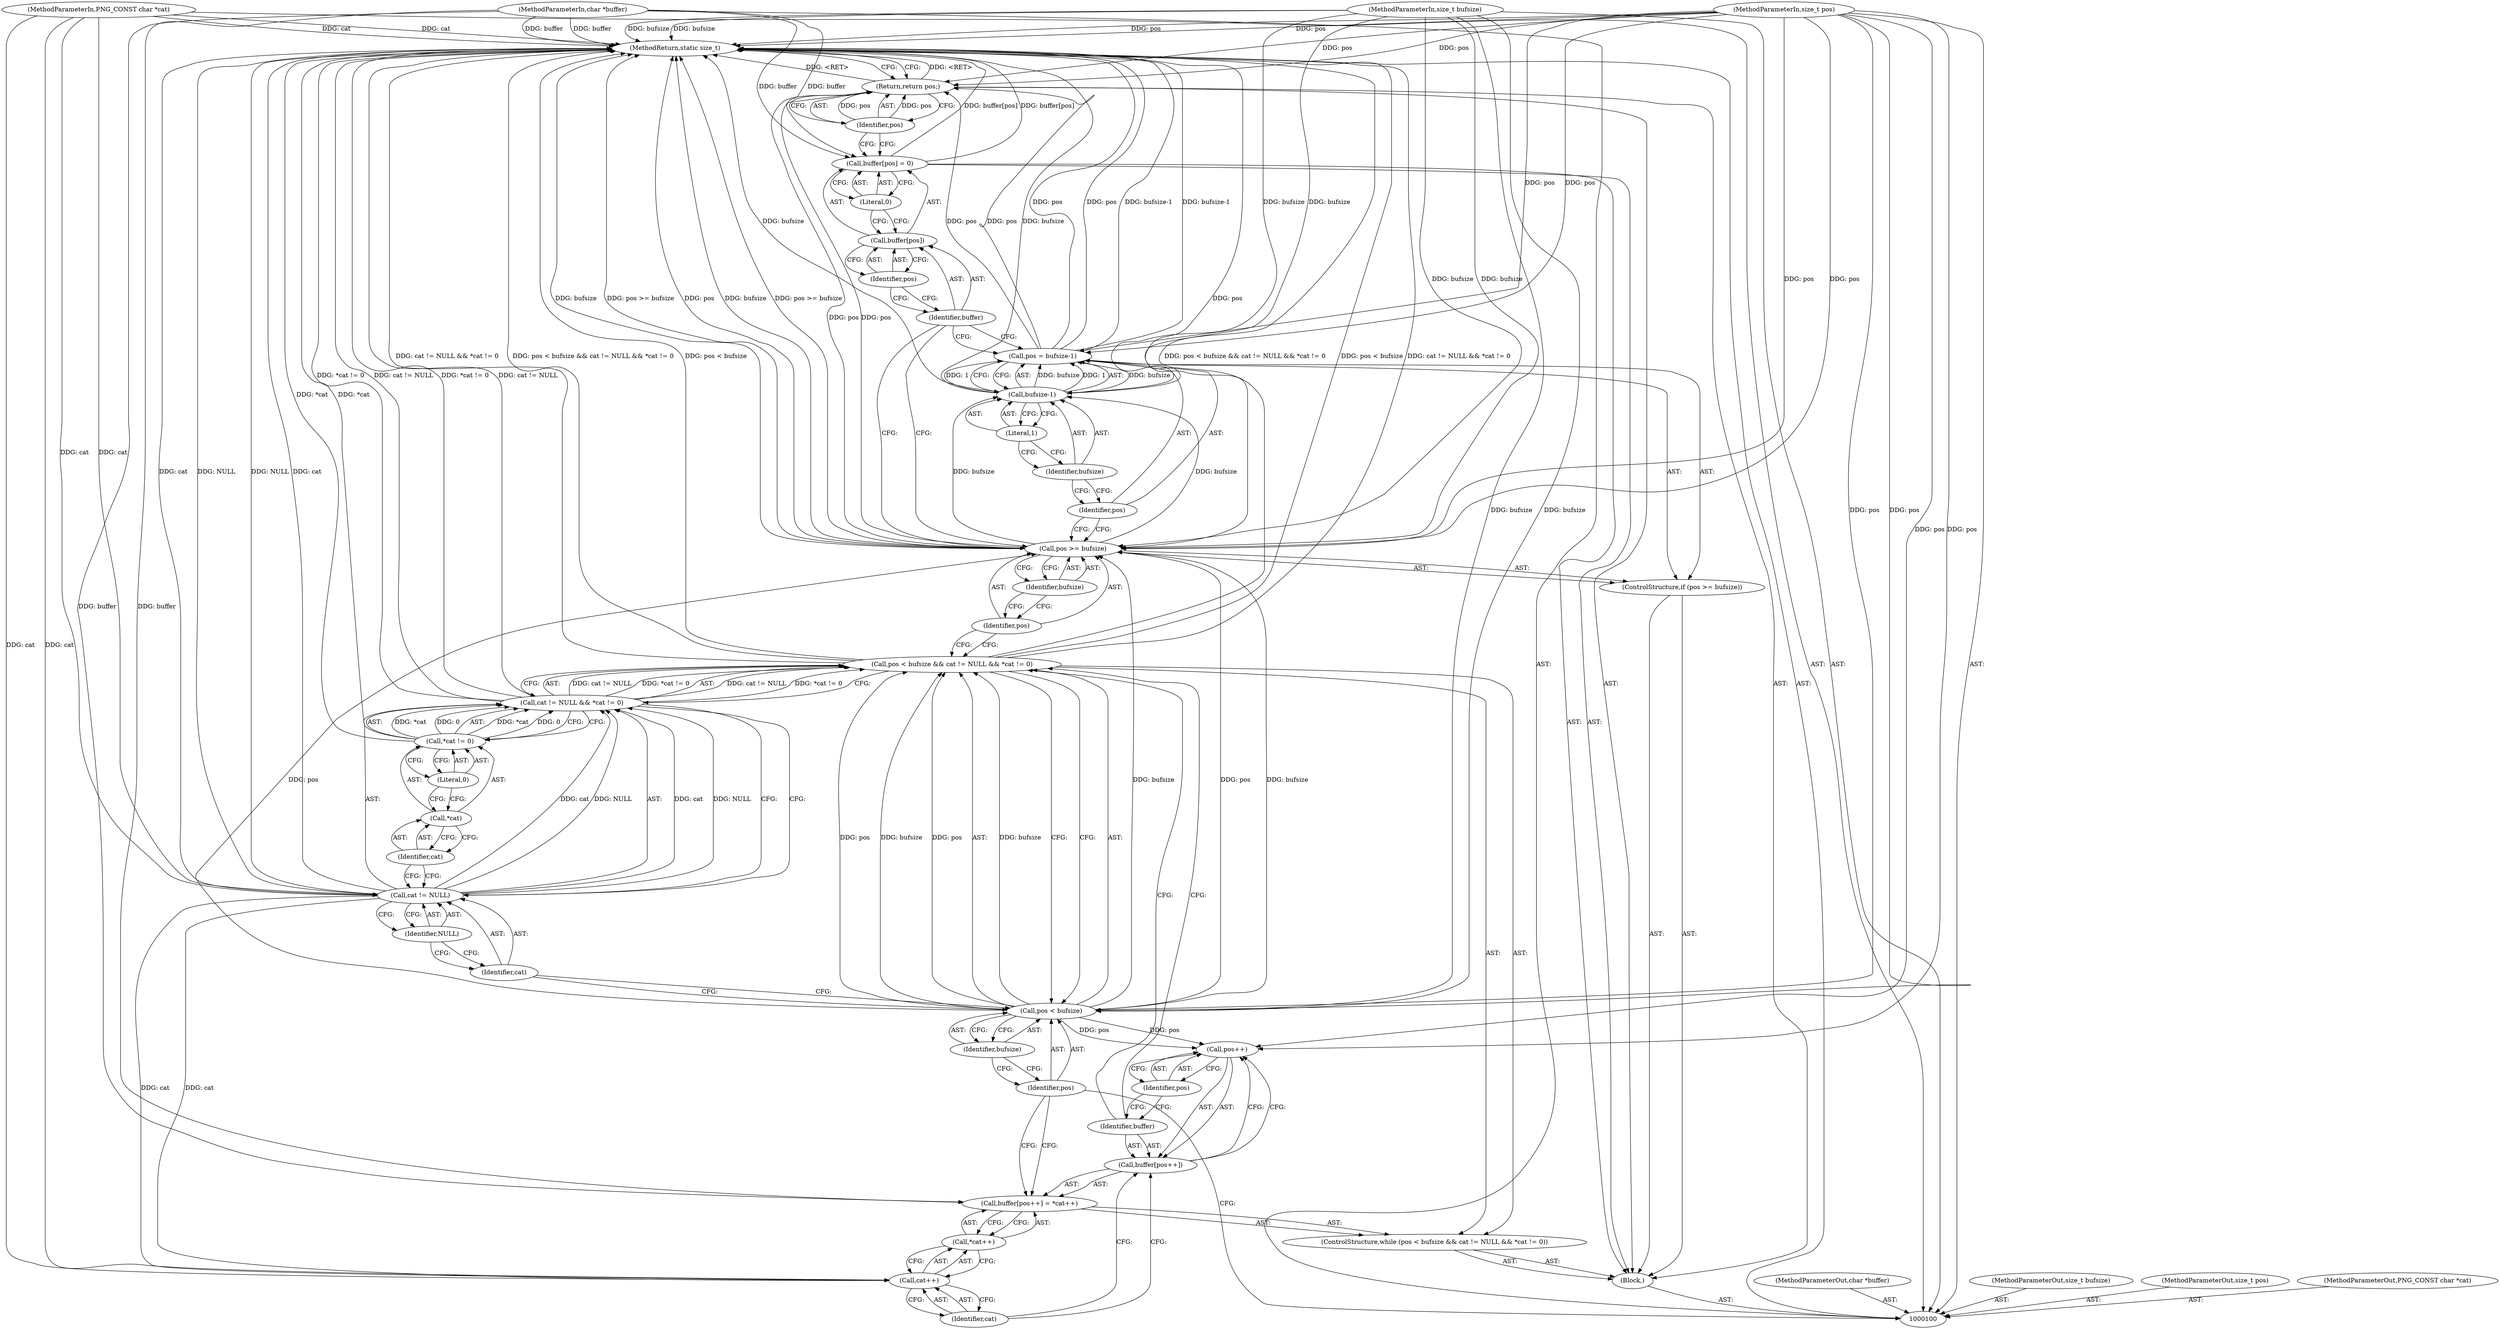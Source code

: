 digraph "1_Android_9d4853418ab2f754c2b63e091c29c5529b8b86ca_123" {
"1000143" [label="(MethodReturn,static size_t)"];
"1000101" [label="(MethodParameterIn,char *buffer)"];
"1000195" [label="(MethodParameterOut,char *buffer)"];
"1000102" [label="(MethodParameterIn,size_t bufsize)"];
"1000196" [label="(MethodParameterOut,size_t bufsize)"];
"1000103" [label="(MethodParameterIn,size_t pos)"];
"1000197" [label="(MethodParameterOut,size_t pos)"];
"1000139" [label="(Identifier,pos)"];
"1000140" [label="(Literal,0)"];
"1000136" [label="(Call,buffer[pos] = 0)"];
"1000137" [label="(Call,buffer[pos])"];
"1000138" [label="(Identifier,buffer)"];
"1000141" [label="(Return,return pos;)"];
"1000142" [label="(Identifier,pos)"];
"1000104" [label="(MethodParameterIn,PNG_CONST char *cat)"];
"1000198" [label="(MethodParameterOut,PNG_CONST char *cat)"];
"1000105" [label="(Block,)"];
"1000107" [label="(Call,pos < bufsize && cat != NULL && *cat != 0)"];
"1000108" [label="(Call,pos < bufsize)"];
"1000109" [label="(Identifier,pos)"];
"1000110" [label="(Identifier,bufsize)"];
"1000111" [label="(Call,cat != NULL && *cat != 0)"];
"1000112" [label="(Call,cat != NULL)"];
"1000113" [label="(Identifier,cat)"];
"1000114" [label="(Identifier,NULL)"];
"1000106" [label="(ControlStructure,while (pos < bufsize && cat != NULL && *cat != 0))"];
"1000115" [label="(Call,*cat != 0)"];
"1000116" [label="(Call,*cat)"];
"1000117" [label="(Identifier,cat)"];
"1000118" [label="(Literal,0)"];
"1000122" [label="(Call,pos++)"];
"1000123" [label="(Identifier,pos)"];
"1000124" [label="(Call,*cat++)"];
"1000125" [label="(Call,cat++)"];
"1000126" [label="(Identifier,cat)"];
"1000119" [label="(Call,buffer[pos++] = *cat++)"];
"1000120" [label="(Call,buffer[pos++])"];
"1000121" [label="(Identifier,buffer)"];
"1000127" [label="(ControlStructure,if (pos >= bufsize))"];
"1000130" [label="(Identifier,bufsize)"];
"1000128" [label="(Call,pos >= bufsize)"];
"1000129" [label="(Identifier,pos)"];
"1000133" [label="(Call,bufsize-1)"];
"1000134" [label="(Identifier,bufsize)"];
"1000135" [label="(Literal,1)"];
"1000131" [label="(Call,pos = bufsize-1)"];
"1000132" [label="(Identifier,pos)"];
"1000143" -> "1000100"  [label="AST: "];
"1000143" -> "1000141"  [label="CFG: "];
"1000128" -> "1000143"  [label="DDG: bufsize"];
"1000128" -> "1000143"  [label="DDG: pos >= bufsize"];
"1000128" -> "1000143"  [label="DDG: pos"];
"1000107" -> "1000143"  [label="DDG: pos < bufsize"];
"1000107" -> "1000143"  [label="DDG: pos < bufsize && cat != NULL && *cat != 0"];
"1000107" -> "1000143"  [label="DDG: cat != NULL && *cat != 0"];
"1000104" -> "1000143"  [label="DDG: cat"];
"1000112" -> "1000143"  [label="DDG: NULL"];
"1000112" -> "1000143"  [label="DDG: cat"];
"1000131" -> "1000143"  [label="DDG: pos"];
"1000131" -> "1000143"  [label="DDG: bufsize-1"];
"1000111" -> "1000143"  [label="DDG: *cat != 0"];
"1000111" -> "1000143"  [label="DDG: cat != NULL"];
"1000136" -> "1000143"  [label="DDG: buffer[pos]"];
"1000103" -> "1000143"  [label="DDG: pos"];
"1000133" -> "1000143"  [label="DDG: bufsize"];
"1000102" -> "1000143"  [label="DDG: bufsize"];
"1000101" -> "1000143"  [label="DDG: buffer"];
"1000115" -> "1000143"  [label="DDG: *cat"];
"1000141" -> "1000143"  [label="DDG: <RET>"];
"1000101" -> "1000100"  [label="AST: "];
"1000101" -> "1000143"  [label="DDG: buffer"];
"1000101" -> "1000119"  [label="DDG: buffer"];
"1000101" -> "1000136"  [label="DDG: buffer"];
"1000195" -> "1000100"  [label="AST: "];
"1000102" -> "1000100"  [label="AST: "];
"1000102" -> "1000143"  [label="DDG: bufsize"];
"1000102" -> "1000108"  [label="DDG: bufsize"];
"1000102" -> "1000128"  [label="DDG: bufsize"];
"1000102" -> "1000133"  [label="DDG: bufsize"];
"1000196" -> "1000100"  [label="AST: "];
"1000103" -> "1000100"  [label="AST: "];
"1000103" -> "1000143"  [label="DDG: pos"];
"1000103" -> "1000108"  [label="DDG: pos"];
"1000103" -> "1000122"  [label="DDG: pos"];
"1000103" -> "1000128"  [label="DDG: pos"];
"1000103" -> "1000131"  [label="DDG: pos"];
"1000103" -> "1000141"  [label="DDG: pos"];
"1000197" -> "1000100"  [label="AST: "];
"1000139" -> "1000137"  [label="AST: "];
"1000139" -> "1000138"  [label="CFG: "];
"1000137" -> "1000139"  [label="CFG: "];
"1000140" -> "1000136"  [label="AST: "];
"1000140" -> "1000137"  [label="CFG: "];
"1000136" -> "1000140"  [label="CFG: "];
"1000136" -> "1000105"  [label="AST: "];
"1000136" -> "1000140"  [label="CFG: "];
"1000137" -> "1000136"  [label="AST: "];
"1000140" -> "1000136"  [label="AST: "];
"1000142" -> "1000136"  [label="CFG: "];
"1000136" -> "1000143"  [label="DDG: buffer[pos]"];
"1000101" -> "1000136"  [label="DDG: buffer"];
"1000137" -> "1000136"  [label="AST: "];
"1000137" -> "1000139"  [label="CFG: "];
"1000138" -> "1000137"  [label="AST: "];
"1000139" -> "1000137"  [label="AST: "];
"1000140" -> "1000137"  [label="CFG: "];
"1000138" -> "1000137"  [label="AST: "];
"1000138" -> "1000131"  [label="CFG: "];
"1000138" -> "1000128"  [label="CFG: "];
"1000139" -> "1000138"  [label="CFG: "];
"1000141" -> "1000105"  [label="AST: "];
"1000141" -> "1000142"  [label="CFG: "];
"1000142" -> "1000141"  [label="AST: "];
"1000143" -> "1000141"  [label="CFG: "];
"1000141" -> "1000143"  [label="DDG: <RET>"];
"1000142" -> "1000141"  [label="DDG: pos"];
"1000131" -> "1000141"  [label="DDG: pos"];
"1000128" -> "1000141"  [label="DDG: pos"];
"1000103" -> "1000141"  [label="DDG: pos"];
"1000142" -> "1000141"  [label="AST: "];
"1000142" -> "1000136"  [label="CFG: "];
"1000141" -> "1000142"  [label="CFG: "];
"1000142" -> "1000141"  [label="DDG: pos"];
"1000104" -> "1000100"  [label="AST: "];
"1000104" -> "1000143"  [label="DDG: cat"];
"1000104" -> "1000112"  [label="DDG: cat"];
"1000104" -> "1000125"  [label="DDG: cat"];
"1000198" -> "1000100"  [label="AST: "];
"1000105" -> "1000100"  [label="AST: "];
"1000106" -> "1000105"  [label="AST: "];
"1000127" -> "1000105"  [label="AST: "];
"1000136" -> "1000105"  [label="AST: "];
"1000141" -> "1000105"  [label="AST: "];
"1000107" -> "1000106"  [label="AST: "];
"1000107" -> "1000108"  [label="CFG: "];
"1000107" -> "1000111"  [label="CFG: "];
"1000108" -> "1000107"  [label="AST: "];
"1000111" -> "1000107"  [label="AST: "];
"1000121" -> "1000107"  [label="CFG: "];
"1000129" -> "1000107"  [label="CFG: "];
"1000107" -> "1000143"  [label="DDG: pos < bufsize"];
"1000107" -> "1000143"  [label="DDG: pos < bufsize && cat != NULL && *cat != 0"];
"1000107" -> "1000143"  [label="DDG: cat != NULL && *cat != 0"];
"1000108" -> "1000107"  [label="DDG: pos"];
"1000108" -> "1000107"  [label="DDG: bufsize"];
"1000111" -> "1000107"  [label="DDG: cat != NULL"];
"1000111" -> "1000107"  [label="DDG: *cat != 0"];
"1000108" -> "1000107"  [label="AST: "];
"1000108" -> "1000110"  [label="CFG: "];
"1000109" -> "1000108"  [label="AST: "];
"1000110" -> "1000108"  [label="AST: "];
"1000113" -> "1000108"  [label="CFG: "];
"1000107" -> "1000108"  [label="CFG: "];
"1000108" -> "1000107"  [label="DDG: pos"];
"1000108" -> "1000107"  [label="DDG: bufsize"];
"1000103" -> "1000108"  [label="DDG: pos"];
"1000102" -> "1000108"  [label="DDG: bufsize"];
"1000108" -> "1000122"  [label="DDG: pos"];
"1000108" -> "1000128"  [label="DDG: pos"];
"1000108" -> "1000128"  [label="DDG: bufsize"];
"1000109" -> "1000108"  [label="AST: "];
"1000109" -> "1000119"  [label="CFG: "];
"1000109" -> "1000100"  [label="CFG: "];
"1000110" -> "1000109"  [label="CFG: "];
"1000110" -> "1000108"  [label="AST: "];
"1000110" -> "1000109"  [label="CFG: "];
"1000108" -> "1000110"  [label="CFG: "];
"1000111" -> "1000107"  [label="AST: "];
"1000111" -> "1000112"  [label="CFG: "];
"1000111" -> "1000115"  [label="CFG: "];
"1000112" -> "1000111"  [label="AST: "];
"1000115" -> "1000111"  [label="AST: "];
"1000107" -> "1000111"  [label="CFG: "];
"1000111" -> "1000143"  [label="DDG: *cat != 0"];
"1000111" -> "1000143"  [label="DDG: cat != NULL"];
"1000111" -> "1000107"  [label="DDG: cat != NULL"];
"1000111" -> "1000107"  [label="DDG: *cat != 0"];
"1000112" -> "1000111"  [label="DDG: cat"];
"1000112" -> "1000111"  [label="DDG: NULL"];
"1000115" -> "1000111"  [label="DDG: *cat"];
"1000115" -> "1000111"  [label="DDG: 0"];
"1000112" -> "1000111"  [label="AST: "];
"1000112" -> "1000114"  [label="CFG: "];
"1000113" -> "1000112"  [label="AST: "];
"1000114" -> "1000112"  [label="AST: "];
"1000117" -> "1000112"  [label="CFG: "];
"1000111" -> "1000112"  [label="CFG: "];
"1000112" -> "1000143"  [label="DDG: NULL"];
"1000112" -> "1000143"  [label="DDG: cat"];
"1000112" -> "1000111"  [label="DDG: cat"];
"1000112" -> "1000111"  [label="DDG: NULL"];
"1000104" -> "1000112"  [label="DDG: cat"];
"1000112" -> "1000125"  [label="DDG: cat"];
"1000113" -> "1000112"  [label="AST: "];
"1000113" -> "1000108"  [label="CFG: "];
"1000114" -> "1000113"  [label="CFG: "];
"1000114" -> "1000112"  [label="AST: "];
"1000114" -> "1000113"  [label="CFG: "];
"1000112" -> "1000114"  [label="CFG: "];
"1000106" -> "1000105"  [label="AST: "];
"1000107" -> "1000106"  [label="AST: "];
"1000119" -> "1000106"  [label="AST: "];
"1000115" -> "1000111"  [label="AST: "];
"1000115" -> "1000118"  [label="CFG: "];
"1000116" -> "1000115"  [label="AST: "];
"1000118" -> "1000115"  [label="AST: "];
"1000111" -> "1000115"  [label="CFG: "];
"1000115" -> "1000143"  [label="DDG: *cat"];
"1000115" -> "1000111"  [label="DDG: *cat"];
"1000115" -> "1000111"  [label="DDG: 0"];
"1000116" -> "1000115"  [label="AST: "];
"1000116" -> "1000117"  [label="CFG: "];
"1000117" -> "1000116"  [label="AST: "];
"1000118" -> "1000116"  [label="CFG: "];
"1000117" -> "1000116"  [label="AST: "];
"1000117" -> "1000112"  [label="CFG: "];
"1000116" -> "1000117"  [label="CFG: "];
"1000118" -> "1000115"  [label="AST: "];
"1000118" -> "1000116"  [label="CFG: "];
"1000115" -> "1000118"  [label="CFG: "];
"1000122" -> "1000120"  [label="AST: "];
"1000122" -> "1000123"  [label="CFG: "];
"1000123" -> "1000122"  [label="AST: "];
"1000120" -> "1000122"  [label="CFG: "];
"1000108" -> "1000122"  [label="DDG: pos"];
"1000103" -> "1000122"  [label="DDG: pos"];
"1000123" -> "1000122"  [label="AST: "];
"1000123" -> "1000121"  [label="CFG: "];
"1000122" -> "1000123"  [label="CFG: "];
"1000124" -> "1000119"  [label="AST: "];
"1000124" -> "1000125"  [label="CFG: "];
"1000125" -> "1000124"  [label="AST: "];
"1000119" -> "1000124"  [label="CFG: "];
"1000125" -> "1000124"  [label="AST: "];
"1000125" -> "1000126"  [label="CFG: "];
"1000126" -> "1000125"  [label="AST: "];
"1000124" -> "1000125"  [label="CFG: "];
"1000112" -> "1000125"  [label="DDG: cat"];
"1000104" -> "1000125"  [label="DDG: cat"];
"1000126" -> "1000125"  [label="AST: "];
"1000126" -> "1000120"  [label="CFG: "];
"1000125" -> "1000126"  [label="CFG: "];
"1000119" -> "1000106"  [label="AST: "];
"1000119" -> "1000124"  [label="CFG: "];
"1000120" -> "1000119"  [label="AST: "];
"1000124" -> "1000119"  [label="AST: "];
"1000109" -> "1000119"  [label="CFG: "];
"1000101" -> "1000119"  [label="DDG: buffer"];
"1000120" -> "1000119"  [label="AST: "];
"1000120" -> "1000122"  [label="CFG: "];
"1000121" -> "1000120"  [label="AST: "];
"1000122" -> "1000120"  [label="AST: "];
"1000126" -> "1000120"  [label="CFG: "];
"1000121" -> "1000120"  [label="AST: "];
"1000121" -> "1000107"  [label="CFG: "];
"1000123" -> "1000121"  [label="CFG: "];
"1000127" -> "1000105"  [label="AST: "];
"1000128" -> "1000127"  [label="AST: "];
"1000131" -> "1000127"  [label="AST: "];
"1000130" -> "1000128"  [label="AST: "];
"1000130" -> "1000129"  [label="CFG: "];
"1000128" -> "1000130"  [label="CFG: "];
"1000128" -> "1000127"  [label="AST: "];
"1000128" -> "1000130"  [label="CFG: "];
"1000129" -> "1000128"  [label="AST: "];
"1000130" -> "1000128"  [label="AST: "];
"1000132" -> "1000128"  [label="CFG: "];
"1000138" -> "1000128"  [label="CFG: "];
"1000128" -> "1000143"  [label="DDG: bufsize"];
"1000128" -> "1000143"  [label="DDG: pos >= bufsize"];
"1000128" -> "1000143"  [label="DDG: pos"];
"1000108" -> "1000128"  [label="DDG: pos"];
"1000108" -> "1000128"  [label="DDG: bufsize"];
"1000103" -> "1000128"  [label="DDG: pos"];
"1000102" -> "1000128"  [label="DDG: bufsize"];
"1000128" -> "1000133"  [label="DDG: bufsize"];
"1000128" -> "1000141"  [label="DDG: pos"];
"1000129" -> "1000128"  [label="AST: "];
"1000129" -> "1000107"  [label="CFG: "];
"1000130" -> "1000129"  [label="CFG: "];
"1000133" -> "1000131"  [label="AST: "];
"1000133" -> "1000135"  [label="CFG: "];
"1000134" -> "1000133"  [label="AST: "];
"1000135" -> "1000133"  [label="AST: "];
"1000131" -> "1000133"  [label="CFG: "];
"1000133" -> "1000143"  [label="DDG: bufsize"];
"1000133" -> "1000131"  [label="DDG: bufsize"];
"1000133" -> "1000131"  [label="DDG: 1"];
"1000128" -> "1000133"  [label="DDG: bufsize"];
"1000102" -> "1000133"  [label="DDG: bufsize"];
"1000134" -> "1000133"  [label="AST: "];
"1000134" -> "1000132"  [label="CFG: "];
"1000135" -> "1000134"  [label="CFG: "];
"1000135" -> "1000133"  [label="AST: "];
"1000135" -> "1000134"  [label="CFG: "];
"1000133" -> "1000135"  [label="CFG: "];
"1000131" -> "1000127"  [label="AST: "];
"1000131" -> "1000133"  [label="CFG: "];
"1000132" -> "1000131"  [label="AST: "];
"1000133" -> "1000131"  [label="AST: "];
"1000138" -> "1000131"  [label="CFG: "];
"1000131" -> "1000143"  [label="DDG: pos"];
"1000131" -> "1000143"  [label="DDG: bufsize-1"];
"1000133" -> "1000131"  [label="DDG: bufsize"];
"1000133" -> "1000131"  [label="DDG: 1"];
"1000103" -> "1000131"  [label="DDG: pos"];
"1000131" -> "1000141"  [label="DDG: pos"];
"1000132" -> "1000131"  [label="AST: "];
"1000132" -> "1000128"  [label="CFG: "];
"1000134" -> "1000132"  [label="CFG: "];
}
